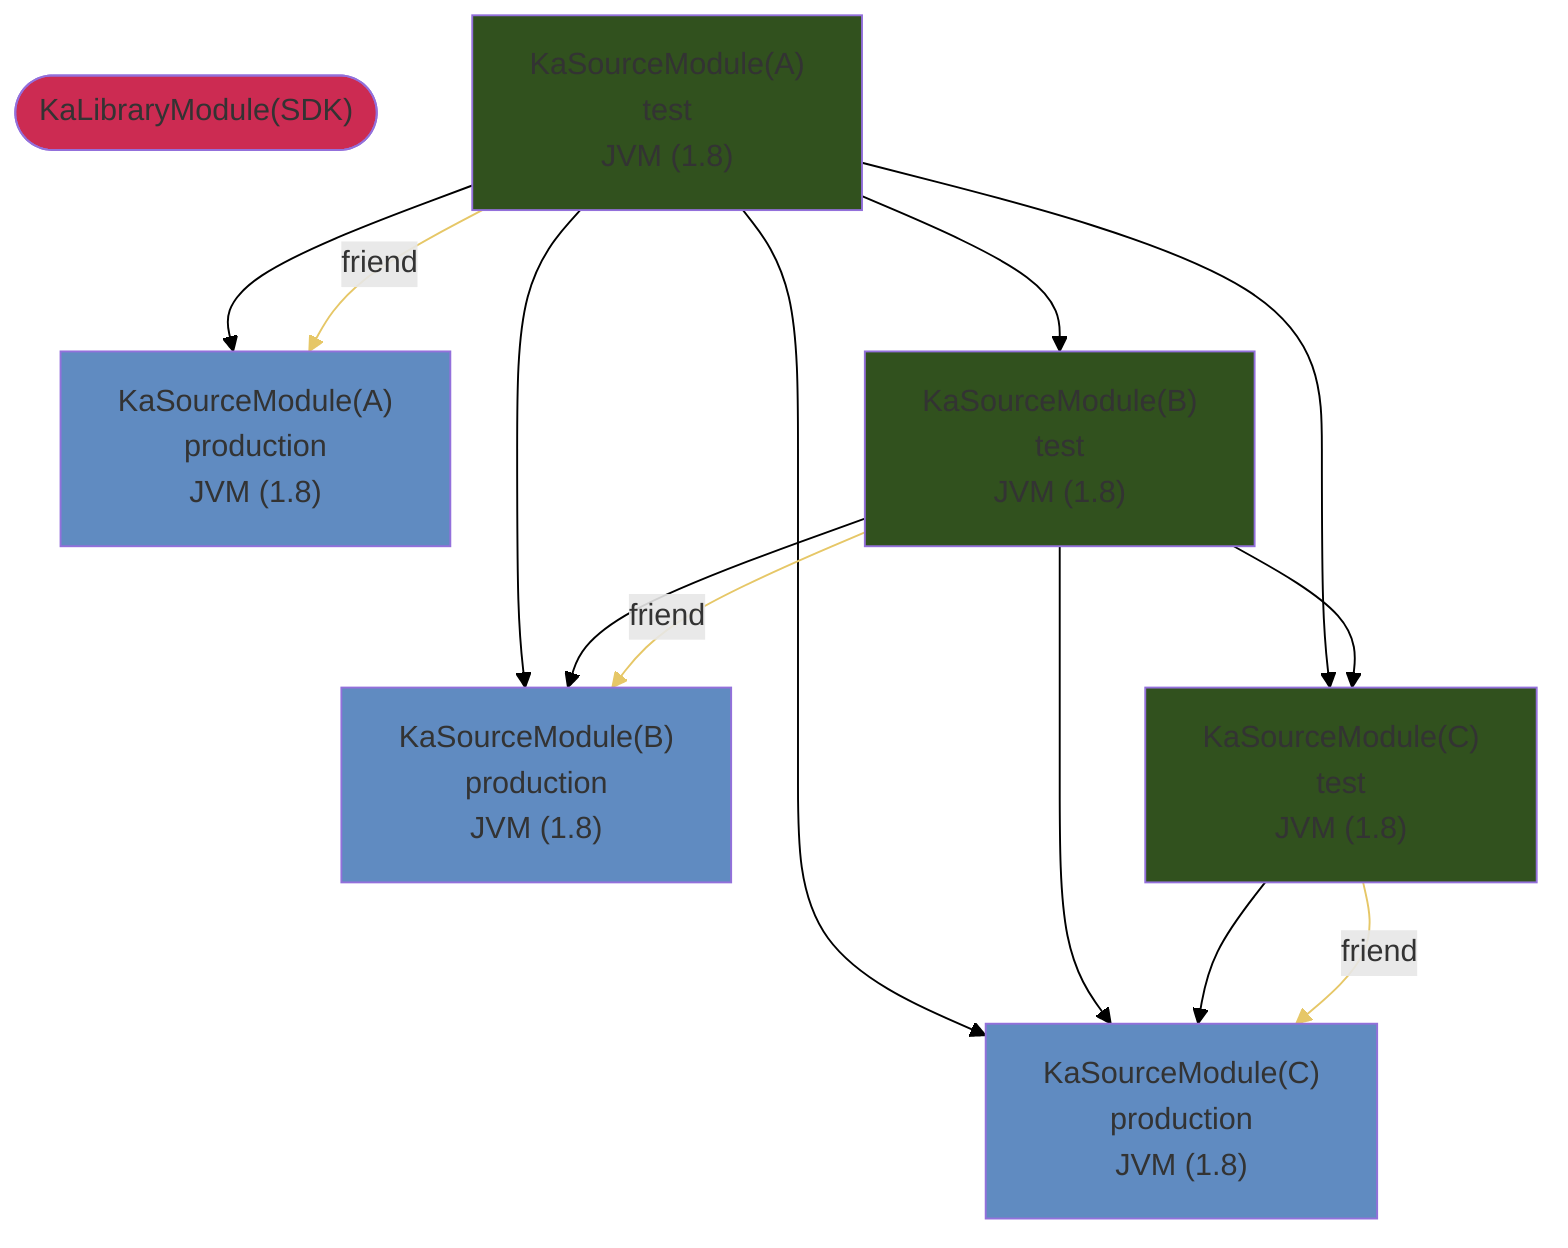 graph TD
  KaLibraryModule_0(["KaLibraryModule(SDK)"])
  KaSourceModule_1["KaSourceModule(A)<br />production<br />JVM (1.8)"]
  KaSourceModule_2["KaSourceModule(A)<br />test<br />JVM (1.8)"]
  KaSourceModule_3["KaSourceModule(B)<br />production<br />JVM (1.8)"]
  KaSourceModule_4["KaSourceModule(B)<br />test<br />JVM (1.8)"]
  KaSourceModule_5["KaSourceModule(C)<br />production<br />JVM (1.8)"]
  KaSourceModule_6["KaSourceModule(C)<br />test<br />JVM (1.8)"]
  style KaLibraryModule_0 fill:#CC2B52
  style KaSourceModule_1 fill:#608BC1
  style KaSourceModule_2 fill:#31511E
  style KaSourceModule_3 fill:#608BC1
  style KaSourceModule_4 fill:#31511E
  style KaSourceModule_5 fill:#608BC1
  style KaSourceModule_6 fill:#31511E
  KaSourceModule_2 --> KaSourceModule_1
  KaSourceModule_2 --> KaSourceModule_3
  KaSourceModule_2 --> KaSourceModule_4
  KaSourceModule_2 --> KaSourceModule_5
  KaSourceModule_2 --> KaSourceModule_6
  KaSourceModule_4 --> KaSourceModule_3
  KaSourceModule_4 --> KaSourceModule_5
  KaSourceModule_4 --> KaSourceModule_6
  KaSourceModule_6 --> KaSourceModule_5
  KaSourceModule_2 --friend--> KaSourceModule_1
  KaSourceModule_4 --friend--> KaSourceModule_3
  KaSourceModule_6 --friend--> KaSourceModule_5
  linkStyle 0 stroke:black
  linkStyle 1 stroke:black
  linkStyle 2 stroke:black
  linkStyle 3 stroke:black
  linkStyle 4 stroke:black
  linkStyle 5 stroke:black
  linkStyle 6 stroke:black
  linkStyle 7 stroke:black
  linkStyle 8 stroke:black
  linkStyle 9 stroke:#E6C767
  linkStyle 10 stroke:#E6C767
  linkStyle 11 stroke:#E6C767